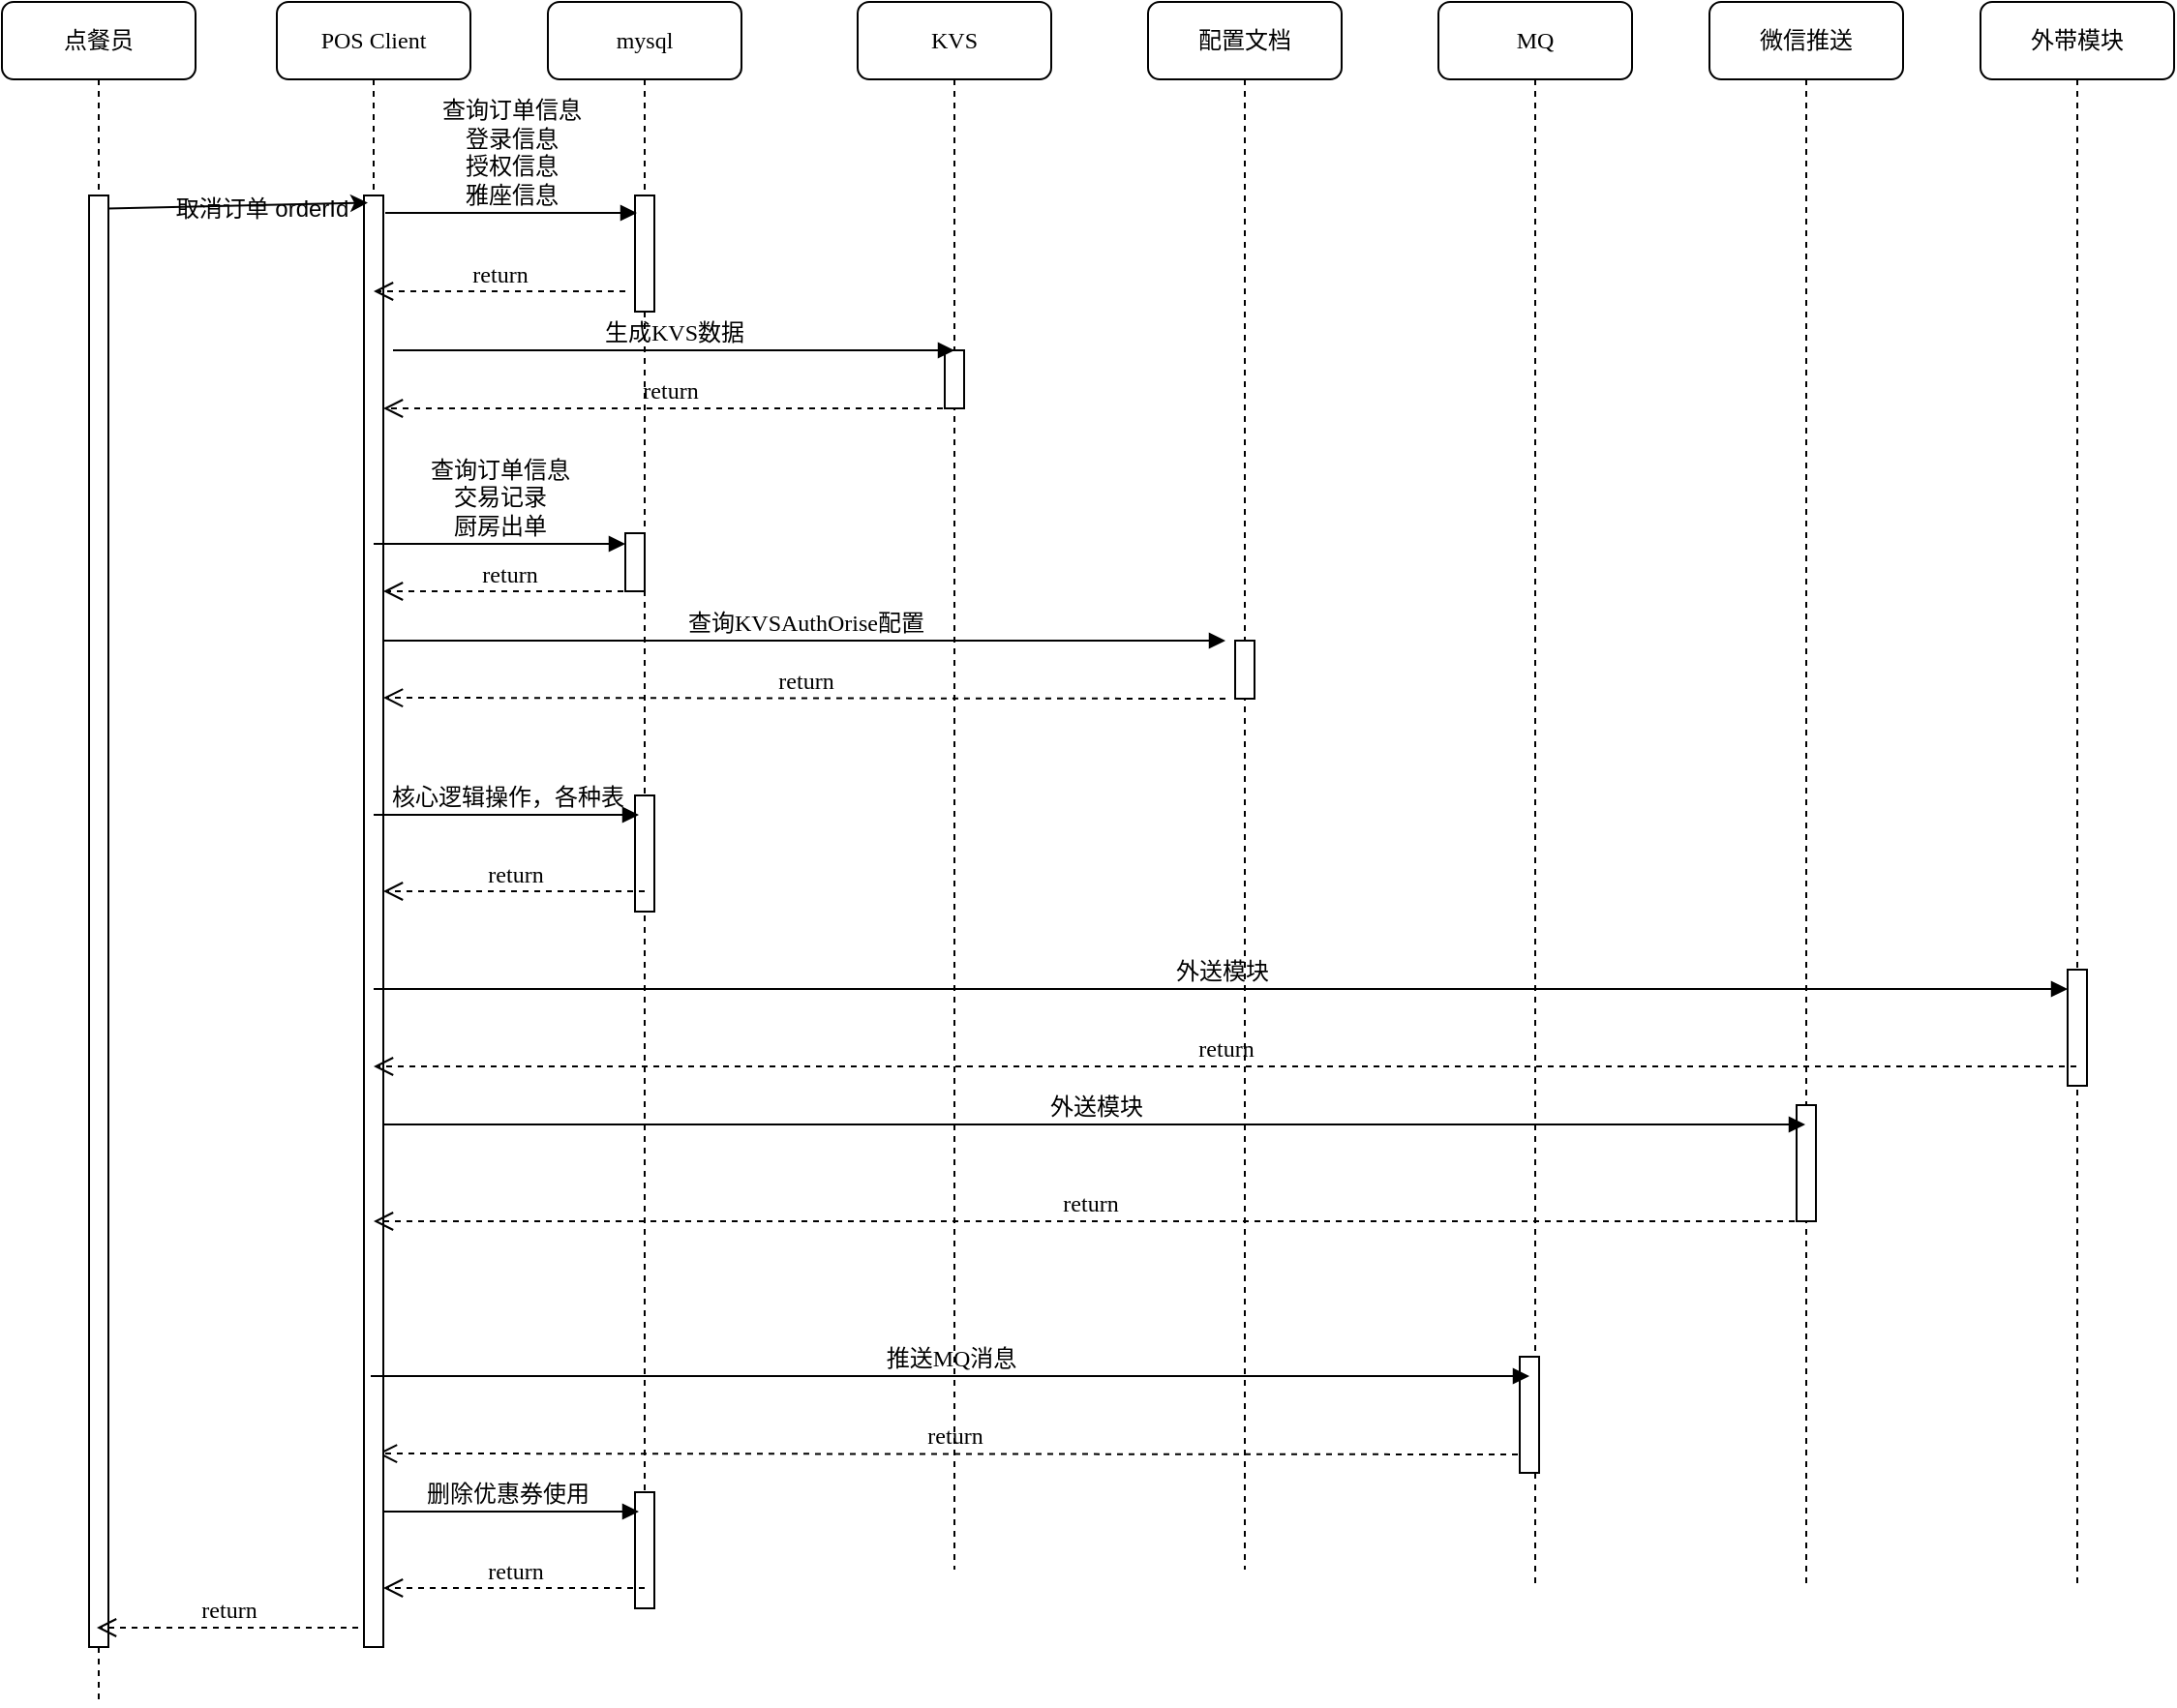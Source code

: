 <mxfile version="12.3.6" type="github" pages="1"><diagram name="Page-1" id="13e1069c-82ec-6db2-03f1-153e76fe0fe0"><mxGraphModel dx="1422" dy="762" grid="1" gridSize="10" guides="1" tooltips="1" connect="1" arrows="1" fold="1" page="1" pageScale="1" pageWidth="2336" pageHeight="1654" background="#ffffff" math="0" shadow="0"><root><mxCell id="0"/><mxCell id="1" parent="0"/><mxCell id="7baba1c4bc27f4b0-2" value="mysql" style="shape=umlLifeline;perimeter=lifelinePerimeter;whiteSpace=wrap;html=1;container=1;collapsible=0;recursiveResize=0;outlineConnect=0;rounded=1;shadow=0;comic=0;labelBackgroundColor=none;strokeWidth=1;fontFamily=Verdana;fontSize=12;align=center;" parent="1" vertex="1"><mxGeometry x="390" y="80" width="100" height="830" as="geometry"/></mxCell><mxCell id="7baba1c4bc27f4b0-10" value="" style="html=1;points=[];perimeter=orthogonalPerimeter;rounded=0;shadow=0;comic=0;labelBackgroundColor=none;strokeWidth=1;fontFamily=Verdana;fontSize=12;align=center;" parent="7baba1c4bc27f4b0-2" vertex="1"><mxGeometry x="45" y="100" width="10" height="60" as="geometry"/></mxCell><mxCell id="aVSsc6aYjHHejwBVcLp--12" value="" style="html=1;points=[];perimeter=orthogonalPerimeter;rounded=0;shadow=0;comic=0;labelBackgroundColor=none;strokeWidth=1;fontFamily=Verdana;fontSize=12;align=center;" parent="7baba1c4bc27f4b0-2" vertex="1"><mxGeometry x="40" y="274.5" width="10" height="30" as="geometry"/></mxCell><mxCell id="aVSsc6aYjHHejwBVcLp--17" value="" style="html=1;points=[];perimeter=orthogonalPerimeter;rounded=0;shadow=0;comic=0;labelBackgroundColor=none;strokeWidth=1;fontFamily=Verdana;fontSize=12;align=center;" parent="7baba1c4bc27f4b0-2" vertex="1"><mxGeometry x="45" y="410" width="10" height="60" as="geometry"/></mxCell><mxCell id="aVSsc6aYjHHejwBVcLp--33" value="" style="html=1;points=[];perimeter=orthogonalPerimeter;rounded=0;shadow=0;comic=0;labelBackgroundColor=none;strokeWidth=1;fontFamily=Verdana;fontSize=12;align=center;" parent="7baba1c4bc27f4b0-2" vertex="1"><mxGeometry x="45" y="770" width="10" height="60" as="geometry"/></mxCell><mxCell id="aVSsc6aYjHHejwBVcLp--34" value="删除优惠券使用" style="html=1;verticalAlign=bottom;endArrow=block;entryX=0.2;entryY=0.167;labelBackgroundColor=none;fontFamily=Verdana;fontSize=12;edgeStyle=elbowEdgeStyle;elbow=vertical;entryDx=0;entryDy=0;entryPerimeter=0;" parent="7baba1c4bc27f4b0-2" target="aVSsc6aYjHHejwBVcLp--33" edge="1"><mxGeometry relative="1" as="geometry"><mxPoint x="-90" y="780" as="sourcePoint"/><mxPoint x="40" y="780" as="targetPoint"/></mxGeometry></mxCell><mxCell id="aVSsc6aYjHHejwBVcLp--35" value="return" style="html=1;verticalAlign=bottom;endArrow=open;dashed=1;endSize=8;labelBackgroundColor=none;fontFamily=Verdana;fontSize=12;edgeStyle=elbowEdgeStyle;elbow=vertical;" parent="7baba1c4bc27f4b0-2" edge="1"><mxGeometry relative="1" as="geometry"><mxPoint x="-85" y="819.5" as="targetPoint"/><Array as="points"><mxPoint x="-5" y="819.5"/><mxPoint x="25" y="819.5"/></Array><mxPoint x="50" y="819.5" as="sourcePoint"/></mxGeometry></mxCell><mxCell id="7baba1c4bc27f4b0-3" value="KVS" style="shape=umlLifeline;perimeter=lifelinePerimeter;whiteSpace=wrap;html=1;container=1;collapsible=0;recursiveResize=0;outlineConnect=0;rounded=1;shadow=0;comic=0;labelBackgroundColor=none;strokeWidth=1;fontFamily=Verdana;fontSize=12;align=center;" parent="1" vertex="1"><mxGeometry x="550" y="80" width="100" height="810" as="geometry"/></mxCell><mxCell id="7baba1c4bc27f4b0-13" value="" style="html=1;points=[];perimeter=orthogonalPerimeter;rounded=0;shadow=0;comic=0;labelBackgroundColor=none;strokeWidth=1;fontFamily=Verdana;fontSize=12;align=center;" parent="7baba1c4bc27f4b0-3" vertex="1"><mxGeometry x="45" y="180" width="10" height="30" as="geometry"/></mxCell><mxCell id="aVSsc6aYjHHejwBVcLp--25" value="return" style="html=1;verticalAlign=bottom;endArrow=open;dashed=1;endSize=8;labelBackgroundColor=none;fontFamily=Verdana;fontSize=12;edgeStyle=elbowEdgeStyle;elbow=vertical;" parent="7baba1c4bc27f4b0-3" edge="1"><mxGeometry relative="1" as="geometry"><mxPoint x="-248" y="750" as="targetPoint"/><Array as="points"><mxPoint x="182" y="750"/></Array><mxPoint x="347" y="750.5" as="sourcePoint"/></mxGeometry></mxCell><mxCell id="7baba1c4bc27f4b0-4" value="MQ" style="shape=umlLifeline;perimeter=lifelinePerimeter;whiteSpace=wrap;html=1;container=1;collapsible=0;recursiveResize=0;outlineConnect=0;rounded=1;shadow=0;comic=0;labelBackgroundColor=none;strokeWidth=1;fontFamily=Verdana;fontSize=12;align=center;" parent="1" vertex="1"><mxGeometry x="850" y="80" width="100" height="820" as="geometry"/></mxCell><mxCell id="aVSsc6aYjHHejwBVcLp--23" value="" style="html=1;points=[];perimeter=orthogonalPerimeter;rounded=0;shadow=0;comic=0;labelBackgroundColor=none;strokeWidth=1;fontFamily=Verdana;fontSize=12;align=center;" parent="7baba1c4bc27f4b0-4" vertex="1"><mxGeometry x="42" y="700" width="10" height="60" as="geometry"/></mxCell><mxCell id="7baba1c4bc27f4b0-5" value="微信推送" style="shape=umlLifeline;perimeter=lifelinePerimeter;whiteSpace=wrap;html=1;container=1;collapsible=0;recursiveResize=0;outlineConnect=0;rounded=1;shadow=0;comic=0;labelBackgroundColor=none;strokeWidth=1;fontFamily=Verdana;fontSize=12;align=center;" parent="1" vertex="1"><mxGeometry x="990" y="80" width="100" height="820" as="geometry"/></mxCell><mxCell id="aVSsc6aYjHHejwBVcLp--28" value="" style="html=1;points=[];perimeter=orthogonalPerimeter;rounded=0;shadow=0;comic=0;labelBackgroundColor=none;strokeWidth=1;fontFamily=Verdana;fontSize=12;align=center;" parent="7baba1c4bc27f4b0-5" vertex="1"><mxGeometry x="45" y="570" width="10" height="60" as="geometry"/></mxCell><mxCell id="7baba1c4bc27f4b0-6" value="外带模块" style="shape=umlLifeline;perimeter=lifelinePerimeter;whiteSpace=wrap;html=1;container=1;collapsible=0;recursiveResize=0;outlineConnect=0;rounded=1;shadow=0;comic=0;labelBackgroundColor=none;strokeWidth=1;fontFamily=Verdana;fontSize=12;align=center;" parent="1" vertex="1"><mxGeometry x="1130" y="80" width="100" height="820" as="geometry"/></mxCell><mxCell id="aVSsc6aYjHHejwBVcLp--21" value="" style="html=1;points=[];perimeter=orthogonalPerimeter;rounded=0;shadow=0;comic=0;labelBackgroundColor=none;strokeWidth=1;fontFamily=Verdana;fontSize=12;align=center;" parent="7baba1c4bc27f4b0-6" vertex="1"><mxGeometry x="45" y="500" width="10" height="60" as="geometry"/></mxCell><mxCell id="7baba1c4bc27f4b0-7" value="配置文档" style="shape=umlLifeline;perimeter=lifelinePerimeter;whiteSpace=wrap;html=1;container=1;collapsible=0;recursiveResize=0;outlineConnect=0;rounded=1;shadow=0;comic=0;labelBackgroundColor=none;strokeWidth=1;fontFamily=Verdana;fontSize=12;align=center;" parent="1" vertex="1"><mxGeometry x="700" y="80" width="100" height="810" as="geometry"/></mxCell><mxCell id="aVSsc6aYjHHejwBVcLp--11" value="" style="html=1;points=[];perimeter=orthogonalPerimeter;rounded=0;shadow=0;comic=0;labelBackgroundColor=none;strokeWidth=1;fontFamily=Verdana;fontSize=12;align=center;" parent="7baba1c4bc27f4b0-7" vertex="1"><mxGeometry x="45" y="330" width="10" height="30" as="geometry"/></mxCell><mxCell id="7baba1c4bc27f4b0-8" value="POS Client" style="shape=umlLifeline;perimeter=lifelinePerimeter;whiteSpace=wrap;html=1;container=1;collapsible=0;recursiveResize=0;outlineConnect=0;rounded=1;shadow=0;comic=0;labelBackgroundColor=none;strokeWidth=1;fontFamily=Verdana;fontSize=12;align=center;" parent="1" vertex="1"><mxGeometry x="250" y="80" width="100" height="850" as="geometry"/></mxCell><mxCell id="7baba1c4bc27f4b0-9" value="" style="html=1;points=[];perimeter=orthogonalPerimeter;rounded=0;shadow=0;comic=0;labelBackgroundColor=none;strokeWidth=1;fontFamily=Verdana;fontSize=12;align=center;" parent="7baba1c4bc27f4b0-8" vertex="1"><mxGeometry x="45" y="100" width="10" height="750" as="geometry"/></mxCell><mxCell id="7baba1c4bc27f4b0-23" value="查询KVSAuthOrise配置" style="html=1;verticalAlign=bottom;endArrow=block;labelBackgroundColor=none;fontFamily=Verdana;fontSize=12;" parent="1" source="7baba1c4bc27f4b0-9" edge="1"><mxGeometry relative="1" as="geometry"><mxPoint x="660" y="420" as="sourcePoint"/><mxPoint x="740" y="410" as="targetPoint"/><Array as="points"><mxPoint x="380" y="410"/></Array></mxGeometry></mxCell><mxCell id="7baba1c4bc27f4b0-11" value="查询订单信息&lt;br&gt;登录信息&lt;br&gt;授权信息&lt;br&gt;雅座信息" style="html=1;verticalAlign=bottom;endArrow=block;entryX=0;entryY=0;labelBackgroundColor=none;fontFamily=Verdana;fontSize=12;edgeStyle=elbowEdgeStyle;elbow=vertical;" parent="1" edge="1"><mxGeometry relative="1" as="geometry"><mxPoint x="306" y="189" as="sourcePoint"/><mxPoint x="436" y="189" as="targetPoint"/></mxGeometry></mxCell><mxCell id="aVSsc6aYjHHejwBVcLp--1" value="点餐员" style="shape=umlLifeline;perimeter=lifelinePerimeter;whiteSpace=wrap;html=1;container=1;collapsible=0;recursiveResize=0;outlineConnect=0;rounded=1;shadow=0;comic=0;labelBackgroundColor=none;strokeWidth=1;fontFamily=Verdana;fontSize=12;align=center;" parent="1" vertex="1"><mxGeometry x="108" y="80" width="100" height="880" as="geometry"/></mxCell><mxCell id="aVSsc6aYjHHejwBVcLp--2" value="" style="html=1;points=[];perimeter=orthogonalPerimeter;rounded=0;shadow=0;comic=0;labelBackgroundColor=none;strokeWidth=1;fontFamily=Verdana;fontSize=12;align=center;" parent="aVSsc6aYjHHejwBVcLp--1" vertex="1"><mxGeometry x="45" y="100" width="10" height="750" as="geometry"/></mxCell><mxCell id="aVSsc6aYjHHejwBVcLp--3" value="" style="endArrow=classic;html=1;exitX=0.95;exitY=0.009;exitDx=0;exitDy=0;exitPerimeter=0;entryX=0.2;entryY=0.005;entryDx=0;entryDy=0;entryPerimeter=0;" parent="1" source="aVSsc6aYjHHejwBVcLp--2" target="7baba1c4bc27f4b0-9" edge="1"><mxGeometry width="50" height="50" relative="1" as="geometry"><mxPoint x="210" y="240" as="sourcePoint"/><mxPoint x="260" y="190" as="targetPoint"/></mxGeometry></mxCell><mxCell id="aVSsc6aYjHHejwBVcLp--4" value="取消订单 orderId" style="text;html=1;align=center;verticalAlign=middle;resizable=0;points=[];;autosize=1;" parent="1" vertex="1"><mxGeometry x="192" y="177" width="100" height="20" as="geometry"/></mxCell><mxCell id="aVSsc6aYjHHejwBVcLp--7" value="return" style="html=1;verticalAlign=bottom;endArrow=open;dashed=1;endSize=8;labelBackgroundColor=none;fontFamily=Verdana;fontSize=12;edgeStyle=elbowEdgeStyle;elbow=vertical;" parent="1" edge="1"><mxGeometry relative="1" as="geometry"><mxPoint x="300" y="229.5" as="targetPoint"/><Array as="points"><mxPoint x="375" y="229.5"/><mxPoint x="405" y="229.5"/></Array><mxPoint x="430" y="229.5" as="sourcePoint"/></mxGeometry></mxCell><mxCell id="aVSsc6aYjHHejwBVcLp--9" value="return" style="html=1;verticalAlign=bottom;endArrow=open;dashed=1;endSize=8;labelBackgroundColor=none;fontFamily=Verdana;fontSize=12;edgeStyle=elbowEdgeStyle;elbow=vertical;" parent="1" target="7baba1c4bc27f4b0-9" edge="1"><mxGeometry relative="1" as="geometry"><mxPoint x="470" y="290" as="targetPoint"/><Array as="points"><mxPoint x="545" y="290"/><mxPoint x="575" y="290"/></Array><mxPoint x="600" y="290" as="sourcePoint"/></mxGeometry></mxCell><mxCell id="aVSsc6aYjHHejwBVcLp--10" value="生成KVS数据" style="html=1;verticalAlign=bottom;endArrow=block;labelBackgroundColor=none;fontFamily=Verdana;fontSize=12;edgeStyle=elbowEdgeStyle;elbow=vertical;" parent="1" edge="1"><mxGeometry relative="1" as="geometry"><mxPoint x="310" y="260" as="sourcePoint"/><mxPoint x="600" y="260" as="targetPoint"/></mxGeometry></mxCell><mxCell id="aVSsc6aYjHHejwBVcLp--13" value="查询订单信息&lt;br&gt;交易记录&lt;br&gt;厨房出单" style="html=1;verticalAlign=bottom;endArrow=block;entryX=0;entryY=0;labelBackgroundColor=none;fontFamily=Verdana;fontSize=12;edgeStyle=elbowEdgeStyle;elbow=vertical;" parent="1" edge="1"><mxGeometry relative="1" as="geometry"><mxPoint x="300" y="360" as="sourcePoint"/><mxPoint x="430" y="360" as="targetPoint"/></mxGeometry></mxCell><mxCell id="aVSsc6aYjHHejwBVcLp--14" value="return" style="html=1;verticalAlign=bottom;endArrow=open;dashed=1;endSize=8;labelBackgroundColor=none;fontFamily=Verdana;fontSize=12;edgeStyle=elbowEdgeStyle;elbow=vertical;" parent="1" edge="1"><mxGeometry relative="1" as="geometry"><mxPoint x="305" y="384.5" as="targetPoint"/><Array as="points"><mxPoint x="380" y="384.5"/><mxPoint x="410" y="384.5"/></Array><mxPoint x="435" y="384.5" as="sourcePoint"/></mxGeometry></mxCell><mxCell id="aVSsc6aYjHHejwBVcLp--16" value="return" style="html=1;verticalAlign=bottom;endArrow=open;dashed=1;endSize=8;labelBackgroundColor=none;fontFamily=Verdana;fontSize=12;edgeStyle=elbowEdgeStyle;elbow=vertical;" parent="1" edge="1"><mxGeometry relative="1" as="geometry"><mxPoint x="305" y="439.5" as="targetPoint"/><Array as="points"><mxPoint x="545" y="439.5"/><mxPoint x="575" y="439.5"/></Array><mxPoint x="740" y="440" as="sourcePoint"/></mxGeometry></mxCell><mxCell id="aVSsc6aYjHHejwBVcLp--18" value="核心逻辑操作，各种表" style="html=1;verticalAlign=bottom;endArrow=block;entryX=0.2;entryY=0.167;labelBackgroundColor=none;fontFamily=Verdana;fontSize=12;edgeStyle=elbowEdgeStyle;elbow=vertical;entryDx=0;entryDy=0;entryPerimeter=0;" parent="1" target="aVSsc6aYjHHejwBVcLp--17" edge="1"><mxGeometry relative="1" as="geometry"><mxPoint x="300" y="500" as="sourcePoint"/><mxPoint x="430" y="500" as="targetPoint"/></mxGeometry></mxCell><mxCell id="aVSsc6aYjHHejwBVcLp--19" value="return" style="html=1;verticalAlign=bottom;endArrow=open;dashed=1;endSize=8;labelBackgroundColor=none;fontFamily=Verdana;fontSize=12;edgeStyle=elbowEdgeStyle;elbow=vertical;" parent="1" target="7baba1c4bc27f4b0-9" edge="1"><mxGeometry relative="1" as="geometry"><mxPoint x="310" y="539.5" as="targetPoint"/><Array as="points"><mxPoint x="385" y="539.5"/><mxPoint x="415" y="539.5"/></Array><mxPoint x="440" y="539.5" as="sourcePoint"/></mxGeometry></mxCell><mxCell id="aVSsc6aYjHHejwBVcLp--20" value="外送模块" style="html=1;verticalAlign=bottom;endArrow=block;labelBackgroundColor=none;fontFamily=Verdana;fontSize=12;" parent="1" target="aVSsc6aYjHHejwBVcLp--21" edge="1"><mxGeometry relative="1" as="geometry"><mxPoint x="300" y="590" as="sourcePoint"/><mxPoint x="895" y="590" as="targetPoint"/><Array as="points"><mxPoint x="375" y="590"/></Array></mxGeometry></mxCell><mxCell id="aVSsc6aYjHHejwBVcLp--24" value="推送MQ消息" style="html=1;verticalAlign=bottom;endArrow=block;labelBackgroundColor=none;fontFamily=Verdana;fontSize=12;" parent="1" edge="1"><mxGeometry relative="1" as="geometry"><mxPoint x="298.5" y="790" as="sourcePoint"/><mxPoint x="897" y="790" as="targetPoint"/><Array as="points"><mxPoint x="373.5" y="790"/></Array></mxGeometry></mxCell><mxCell id="aVSsc6aYjHHejwBVcLp--29" value="外送模块" style="html=1;verticalAlign=bottom;endArrow=block;labelBackgroundColor=none;fontFamily=Verdana;fontSize=12;" parent="1" target="7baba1c4bc27f4b0-5" edge="1"><mxGeometry relative="1" as="geometry"><mxPoint x="305" y="660" as="sourcePoint"/><mxPoint x="1180" y="660" as="targetPoint"/><Array as="points"><mxPoint x="380" y="660"/></Array></mxGeometry></mxCell><mxCell id="aVSsc6aYjHHejwBVcLp--31" value="return" style="html=1;verticalAlign=bottom;endArrow=open;dashed=1;endSize=8;labelBackgroundColor=none;fontFamily=Verdana;fontSize=12;edgeStyle=elbowEdgeStyle;elbow=vertical;" parent="1" source="7baba1c4bc27f4b0-6" edge="1"><mxGeometry relative="1" as="geometry"><mxPoint x="300" y="630" as="targetPoint"/><Array as="points"><mxPoint x="380" y="630"/><mxPoint x="410" y="630"/></Array><mxPoint x="435" y="630" as="sourcePoint"/></mxGeometry></mxCell><mxCell id="aVSsc6aYjHHejwBVcLp--32" value="return" style="html=1;verticalAlign=bottom;endArrow=open;dashed=1;endSize=8;labelBackgroundColor=none;fontFamily=Verdana;fontSize=12;edgeStyle=elbowEdgeStyle;elbow=vertical;exitX=0.5;exitY=1;exitDx=0;exitDy=0;exitPerimeter=0;" parent="1" source="aVSsc6aYjHHejwBVcLp--28" edge="1"><mxGeometry relative="1" as="geometry"><mxPoint x="300" y="710" as="targetPoint"/><Array as="points"><mxPoint x="380" y="710"/><mxPoint x="410" y="710"/></Array><mxPoint x="435" y="710" as="sourcePoint"/></mxGeometry></mxCell><mxCell id="aVSsc6aYjHHejwBVcLp--36" value="return" style="html=1;verticalAlign=bottom;endArrow=open;dashed=1;endSize=8;labelBackgroundColor=none;fontFamily=Verdana;fontSize=12;edgeStyle=elbowEdgeStyle;elbow=vertical;" parent="1" edge="1"><mxGeometry relative="1" as="geometry"><mxPoint x="157" y="920" as="targetPoint"/><Array as="points"><mxPoint x="237" y="920"/><mxPoint x="267" y="920"/></Array><mxPoint x="292" y="920" as="sourcePoint"/></mxGeometry></mxCell></root></mxGraphModel></diagram></mxfile>